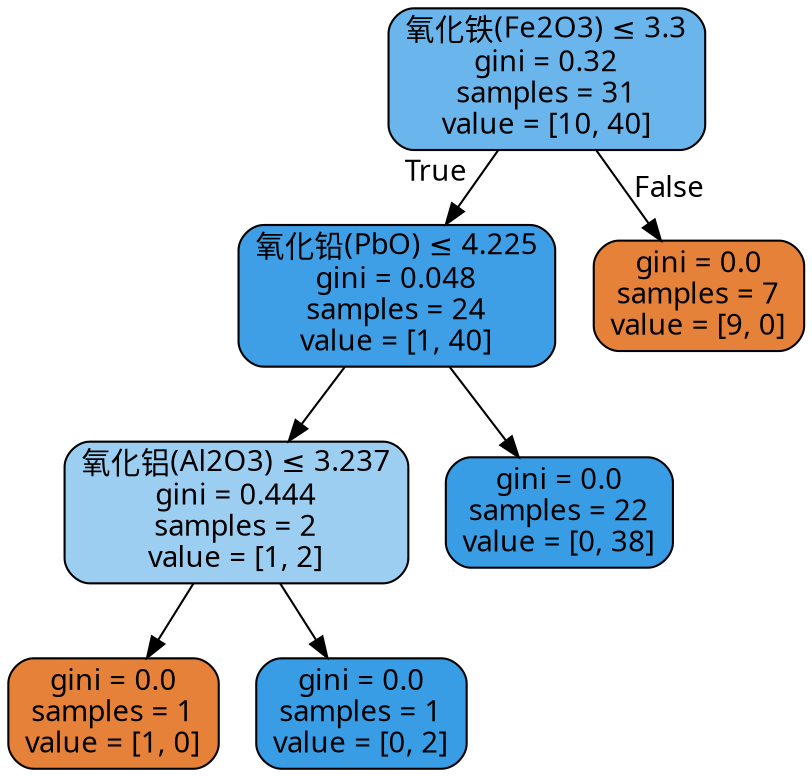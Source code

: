 digraph Tree {
node [shape=box, style="filled, rounded", color="black", fontname="DengXian"] ;
edge [fontname="DengXian"] ;
0 [label=<氧化铁(Fe2O3) &le; 3.3<br/>gini = 0.32<br/>samples = 31<br/>value = [10, 40]>, fillcolor="#6ab6ec"] ;
1 [label=<氧化铅(PbO) &le; 4.225<br/>gini = 0.048<br/>samples = 24<br/>value = [1, 40]>, fillcolor="#3e9fe6"] ;
0 -> 1 [labeldistance=2.5, labelangle=45, headlabel="True"] ;
2 [label=<氧化铝(Al2O3) &le; 3.237<br/>gini = 0.444<br/>samples = 2<br/>value = [1, 2]>, fillcolor="#9ccef2"] ;
1 -> 2 ;
3 [label=<gini = 0.0<br/>samples = 1<br/>value = [1, 0]>, fillcolor="#e58139"] ;
2 -> 3 ;
4 [label=<gini = 0.0<br/>samples = 1<br/>value = [0, 2]>, fillcolor="#399de5"] ;
2 -> 4 ;
5 [label=<gini = 0.0<br/>samples = 22<br/>value = [0, 38]>, fillcolor="#399de5"] ;
1 -> 5 ;
6 [label=<gini = 0.0<br/>samples = 7<br/>value = [9, 0]>, fillcolor="#e58139"] ;
0 -> 6 [labeldistance=2.5, labelangle=-45, headlabel="False"] ;
}